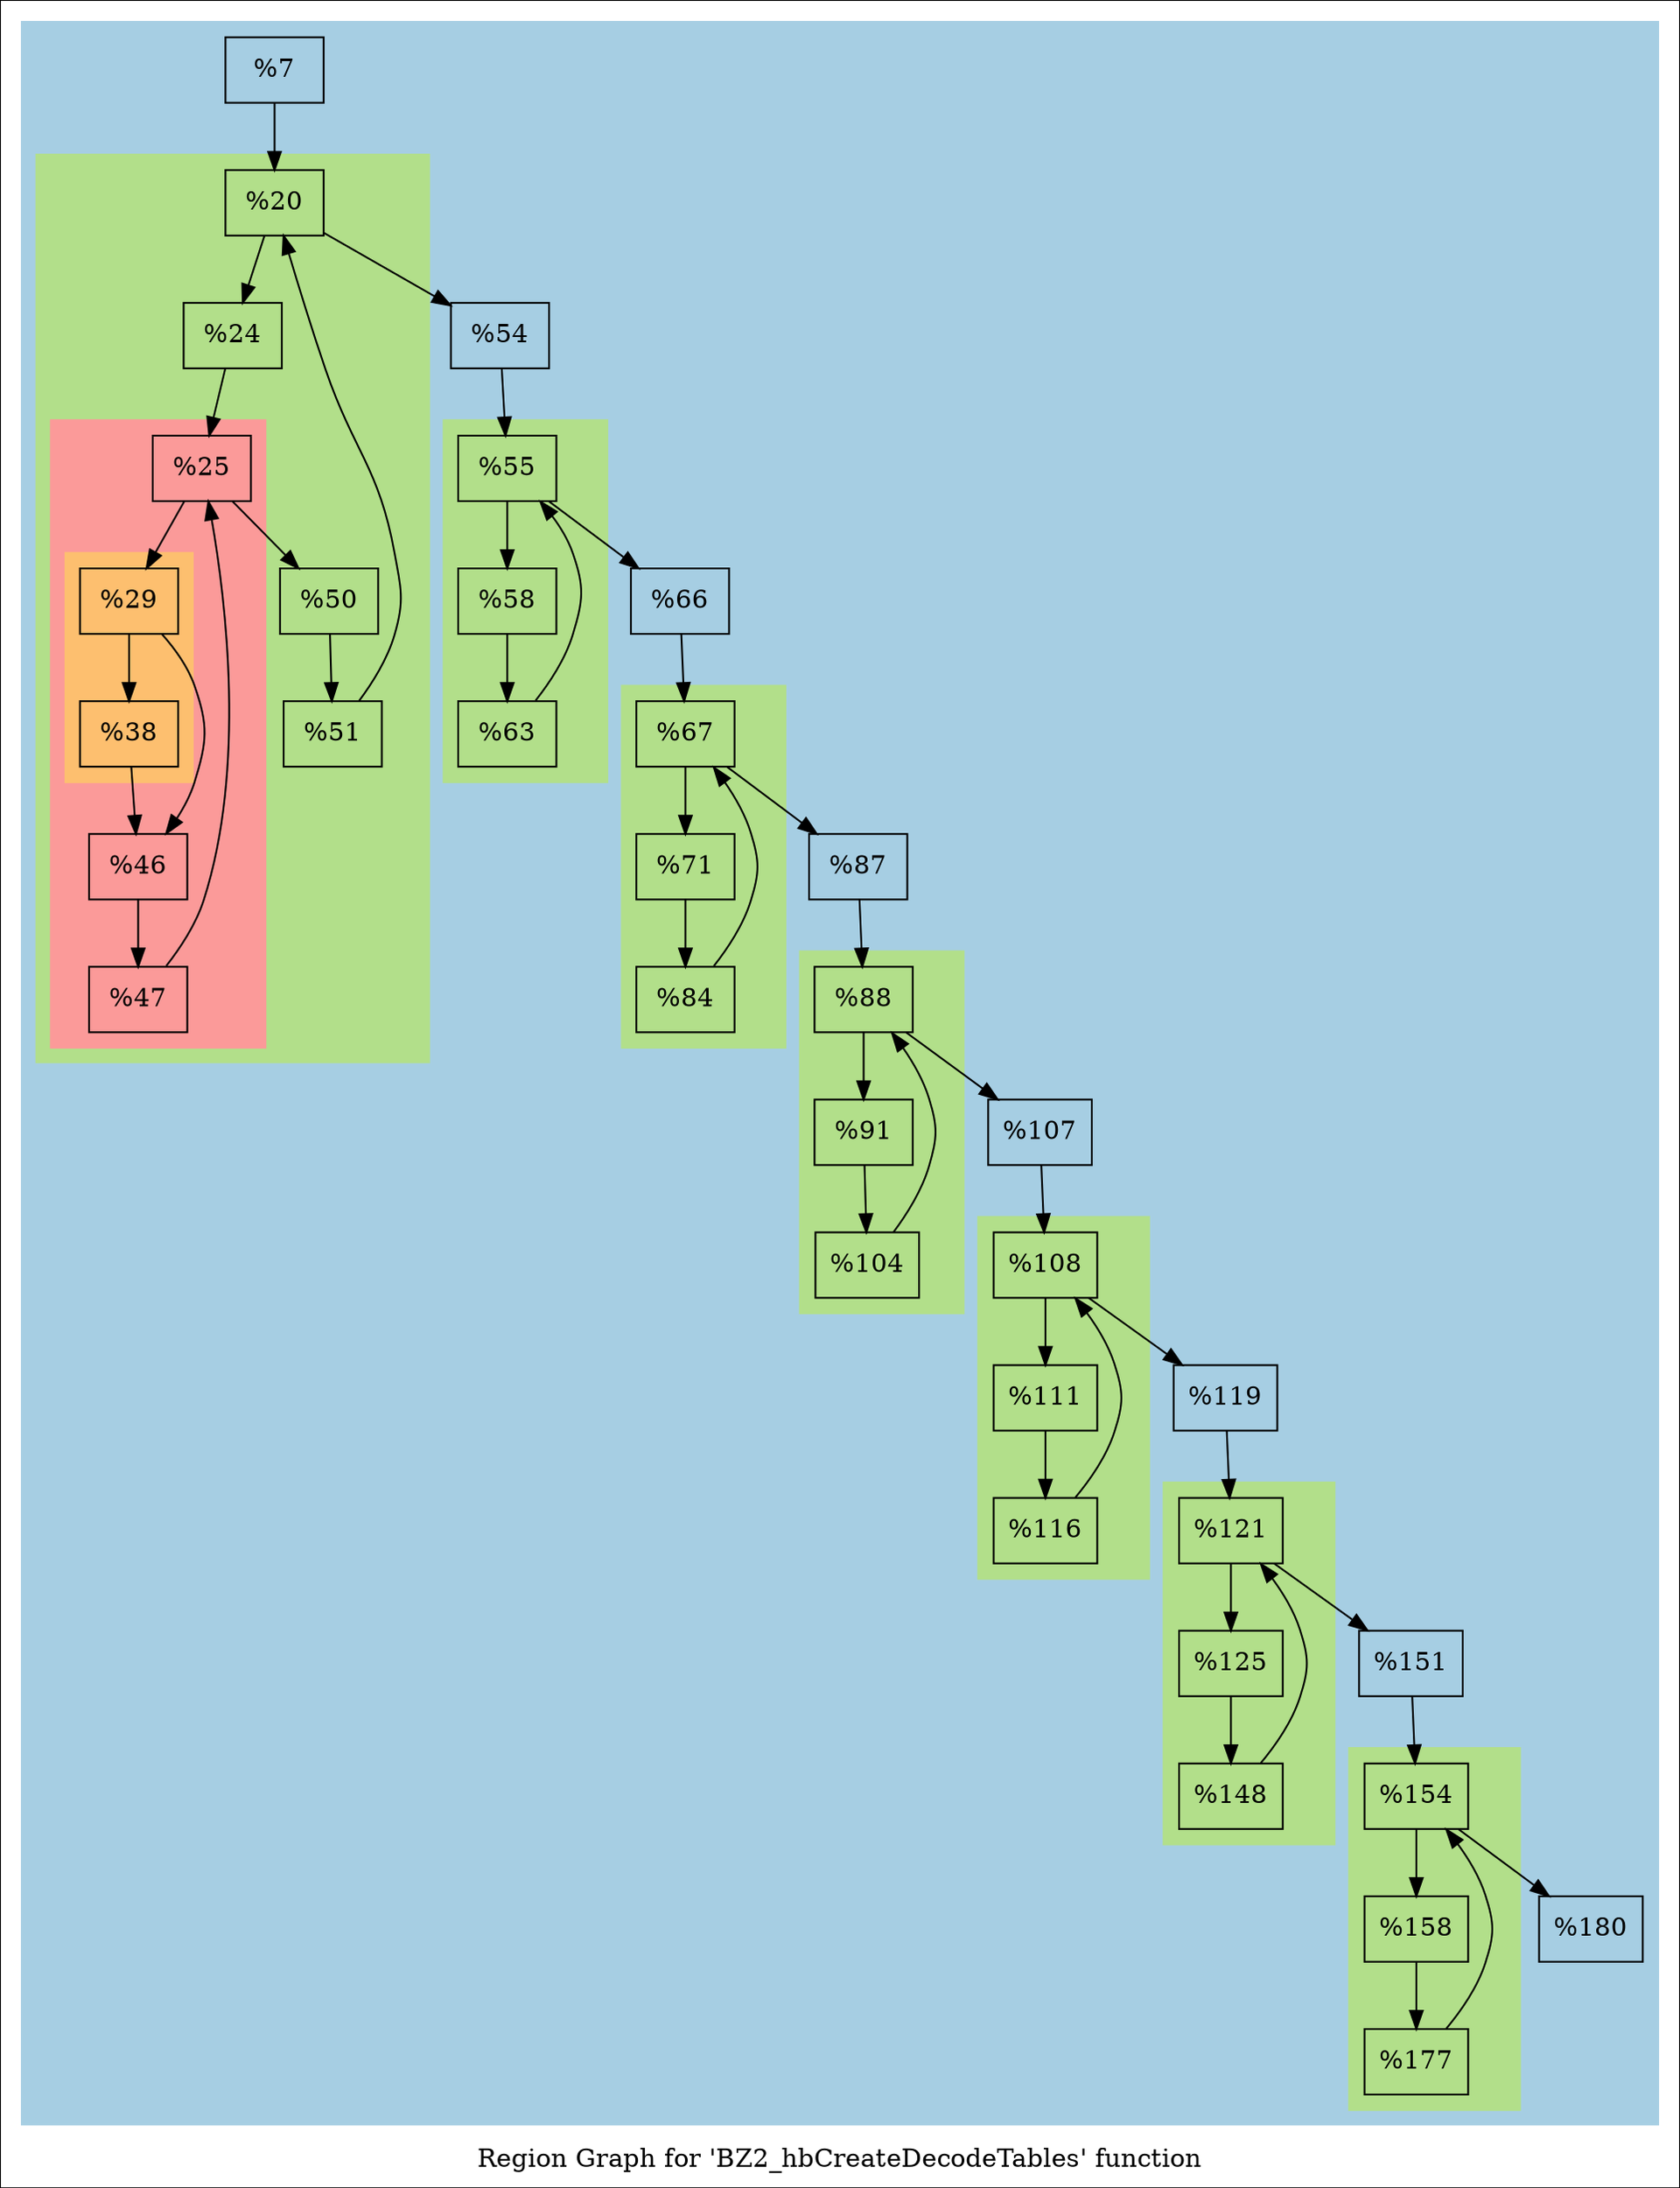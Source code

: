 digraph "Region Graph for 'BZ2_hbCreateDecodeTables' function" {
	label="Region Graph for 'BZ2_hbCreateDecodeTables' function";

	Node0x144cd30 [shape=record,label="{%7}"];
	Node0x144cd30 -> Node0x12a4f70;
	Node0x12a4f70 [shape=record,label="{%20}"];
	Node0x12a4f70 -> Node0x1451710;
	Node0x12a4f70 -> Node0x131cc70;
	Node0x1451710 [shape=record,label="{%24}"];
	Node0x1451710 -> Node0x11f1340;
	Node0x11f1340 [shape=record,label="{%25}"];
	Node0x11f1340 -> Node0x10da1b0;
	Node0x11f1340 -> Node0x1422b50;
	Node0x10da1b0 [shape=record,label="{%29}"];
	Node0x10da1b0 -> Node0x137bc80;
	Node0x10da1b0 -> Node0x1104610;
	Node0x137bc80 [shape=record,label="{%38}"];
	Node0x137bc80 -> Node0x1104610;
	Node0x1104610 [shape=record,label="{%46}"];
	Node0x1104610 -> Node0x143eb10;
	Node0x143eb10 [shape=record,label="{%47}"];
	Node0x143eb10 -> Node0x11f1340[constraint=false];
	Node0x1422b50 [shape=record,label="{%50}"];
	Node0x1422b50 -> Node0x11e1560;
	Node0x11e1560 [shape=record,label="{%51}"];
	Node0x11e1560 -> Node0x12a4f70[constraint=false];
	Node0x131cc70 [shape=record,label="{%54}"];
	Node0x131cc70 -> Node0x13b09b0;
	Node0x13b09b0 [shape=record,label="{%55}"];
	Node0x13b09b0 -> Node0x115cdb0;
	Node0x13b09b0 -> Node0x11f9ee0;
	Node0x115cdb0 [shape=record,label="{%58}"];
	Node0x115cdb0 -> Node0x138f840;
	Node0x138f840 [shape=record,label="{%63}"];
	Node0x138f840 -> Node0x13b09b0[constraint=false];
	Node0x11f9ee0 [shape=record,label="{%66}"];
	Node0x11f9ee0 -> Node0x112e8b0;
	Node0x112e8b0 [shape=record,label="{%67}"];
	Node0x112e8b0 -> Node0x1374630;
	Node0x112e8b0 -> Node0x12a4a80;
	Node0x1374630 [shape=record,label="{%71}"];
	Node0x1374630 -> Node0x1378ea0;
	Node0x1378ea0 [shape=record,label="{%84}"];
	Node0x1378ea0 -> Node0x112e8b0[constraint=false];
	Node0x12a4a80 [shape=record,label="{%87}"];
	Node0x12a4a80 -> Node0x12d6d90;
	Node0x12d6d90 [shape=record,label="{%88}"];
	Node0x12d6d90 -> Node0x12704d0;
	Node0x12d6d90 -> Node0x1107c60;
	Node0x12704d0 [shape=record,label="{%91}"];
	Node0x12704d0 -> Node0x1447bf0;
	Node0x1447bf0 [shape=record,label="{%104}"];
	Node0x1447bf0 -> Node0x12d6d90[constraint=false];
	Node0x1107c60 [shape=record,label="{%107}"];
	Node0x1107c60 -> Node0x1448660;
	Node0x1448660 [shape=record,label="{%108}"];
	Node0x1448660 -> Node0x14509e0;
	Node0x1448660 -> Node0x1337a40;
	Node0x14509e0 [shape=record,label="{%111}"];
	Node0x14509e0 -> Node0x1155df0;
	Node0x1155df0 [shape=record,label="{%116}"];
	Node0x1155df0 -> Node0x1448660[constraint=false];
	Node0x1337a40 [shape=record,label="{%119}"];
	Node0x1337a40 -> Node0x11b51d0;
	Node0x11b51d0 [shape=record,label="{%121}"];
	Node0x11b51d0 -> Node0x13f1150;
	Node0x11b51d0 -> Node0x136b4e0;
	Node0x13f1150 [shape=record,label="{%125}"];
	Node0x13f1150 -> Node0x1381450;
	Node0x1381450 [shape=record,label="{%148}"];
	Node0x1381450 -> Node0x11b51d0[constraint=false];
	Node0x136b4e0 [shape=record,label="{%151}"];
	Node0x136b4e0 -> Node0x13acd20;
	Node0x13acd20 [shape=record,label="{%154}"];
	Node0x13acd20 -> Node0x11f6a20;
	Node0x13acd20 -> Node0x137f7c0;
	Node0x11f6a20 [shape=record,label="{%158}"];
	Node0x11f6a20 -> Node0x13724c0;
	Node0x13724c0 [shape=record,label="{%177}"];
	Node0x13724c0 -> Node0x13acd20[constraint=false];
	Node0x137f7c0 [shape=record,label="{%180}"];
	colorscheme = "paired12"
        subgraph cluster_0x10da130 {
          label = "";
          style = filled;
          color = 1
          subgraph cluster_0x1429130 {
            label = "";
            style = filled;
            color = 3
            subgraph cluster_0x10b9270 {
              label = "";
              style = filled;
              color = 5
              subgraph cluster_0x10b92f0 {
                label = "";
                style = filled;
                color = 7
                Node0x10da1b0;
                Node0x137bc80;
              }
              Node0x11f1340;
              Node0x1104610;
              Node0x143eb10;
            }
            Node0x12a4f70;
            Node0x1451710;
            Node0x1422b50;
            Node0x11e1560;
          }
          subgraph cluster_0x142ee10 {
            label = "";
            style = filled;
            color = 3
            Node0x13b09b0;
            Node0x115cdb0;
            Node0x138f840;
          }
          subgraph cluster_0x145b610 {
            label = "";
            style = filled;
            color = 3
            Node0x112e8b0;
            Node0x1374630;
            Node0x1378ea0;
          }
          subgraph cluster_0x1479800 {
            label = "";
            style = filled;
            color = 3
            Node0x12d6d90;
            Node0x12704d0;
            Node0x1447bf0;
          }
          subgraph cluster_0x10b8860 {
            label = "";
            style = filled;
            color = 3
            Node0x1448660;
            Node0x14509e0;
            Node0x1155df0;
          }
          subgraph cluster_0x1479880 {
            label = "";
            style = filled;
            color = 3
            Node0x11b51d0;
            Node0x13f1150;
            Node0x1381450;
          }
          subgraph cluster_0x10da0b0 {
            label = "";
            style = filled;
            color = 3
            Node0x13acd20;
            Node0x11f6a20;
            Node0x13724c0;
          }
          Node0x144cd30;
          Node0x131cc70;
          Node0x11f9ee0;
          Node0x12a4a80;
          Node0x1107c60;
          Node0x1337a40;
          Node0x136b4e0;
          Node0x137f7c0;
        }
}
